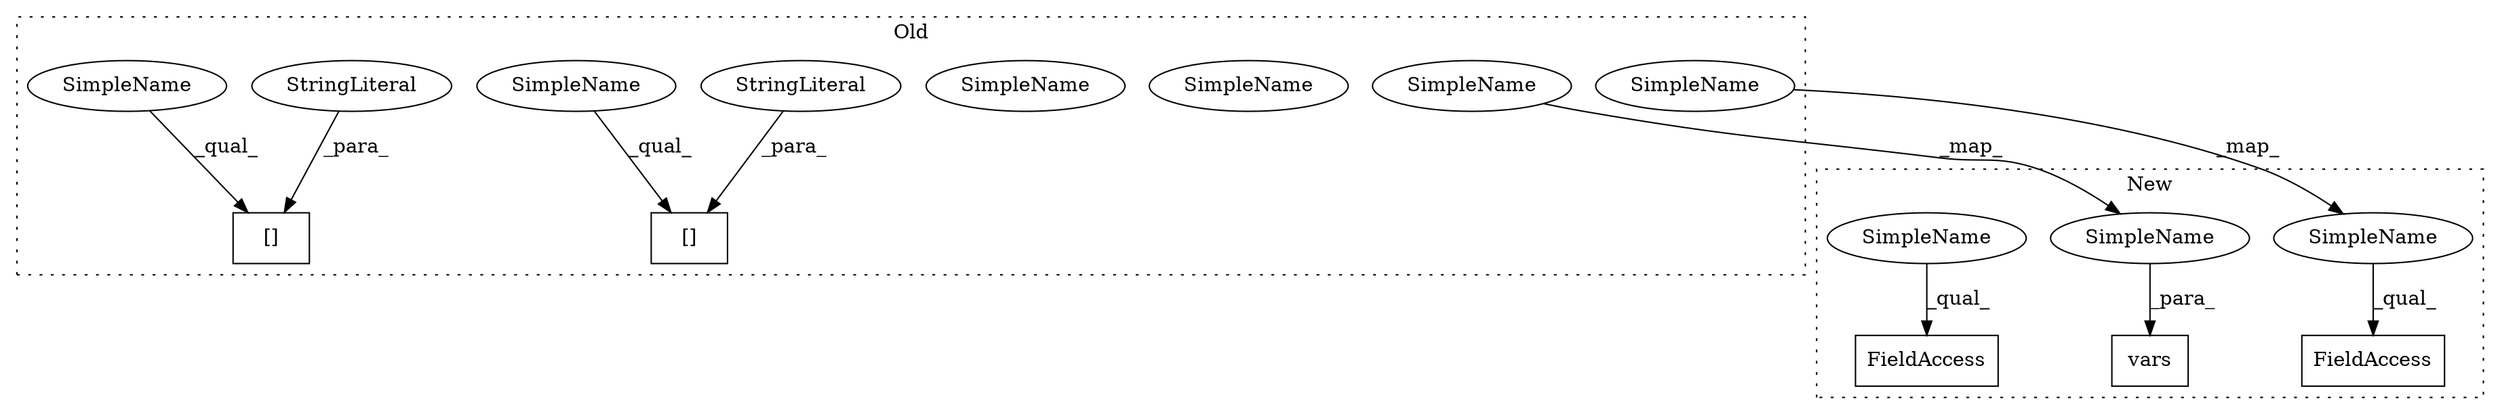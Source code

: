 digraph G {
subgraph cluster0 {
1 [label="[]" a="2" s="21451,21462" l="6,1" shape="box"];
3 [label="StringLiteral" a="45" s="21457" l="5" shape="ellipse"];
4 [label="[]" a="2" s="21542,21553" l="6,1" shape="box"];
5 [label="StringLiteral" a="45" s="21548" l="5" shape="ellipse"];
8 [label="SimpleName" a="42" s="21542" l="5" shape="ellipse"];
9 [label="SimpleName" a="42" s="21451" l="5" shape="ellipse"];
13 [label="SimpleName" a="42" s="21040" l="5" shape="ellipse"];
14 [label="SimpleName" a="42" s="21620" l="5" shape="ellipse"];
15 [label="SimpleName" a="42" s="21542" l="5" shape="ellipse"];
16 [label="SimpleName" a="42" s="21451" l="5" shape="ellipse"];
label = "Old";
style="dotted";
}
subgraph cluster1 {
2 [label="vars" a="32" s="21149,21158" l="5,1" shape="box"];
6 [label="FieldAccess" a="22" s="24224" l="9" shape="box"];
7 [label="FieldAccess" a="22" s="21725" l="8" shape="box"];
10 [label="SimpleName" a="42" s="21725" l="4" shape="ellipse"];
11 [label="SimpleName" a="42" s="21154" l="4" shape="ellipse"];
12 [label="SimpleName" a="42" s="24224" l="4" shape="ellipse"];
label = "New";
style="dotted";
}
3 -> 1 [label="_para_"];
5 -> 4 [label="_para_"];
10 -> 7 [label="_qual_"];
11 -> 2 [label="_para_"];
12 -> 6 [label="_qual_"];
13 -> 11 [label="_map_"];
14 -> 10 [label="_map_"];
15 -> 4 [label="_qual_"];
16 -> 1 [label="_qual_"];
}